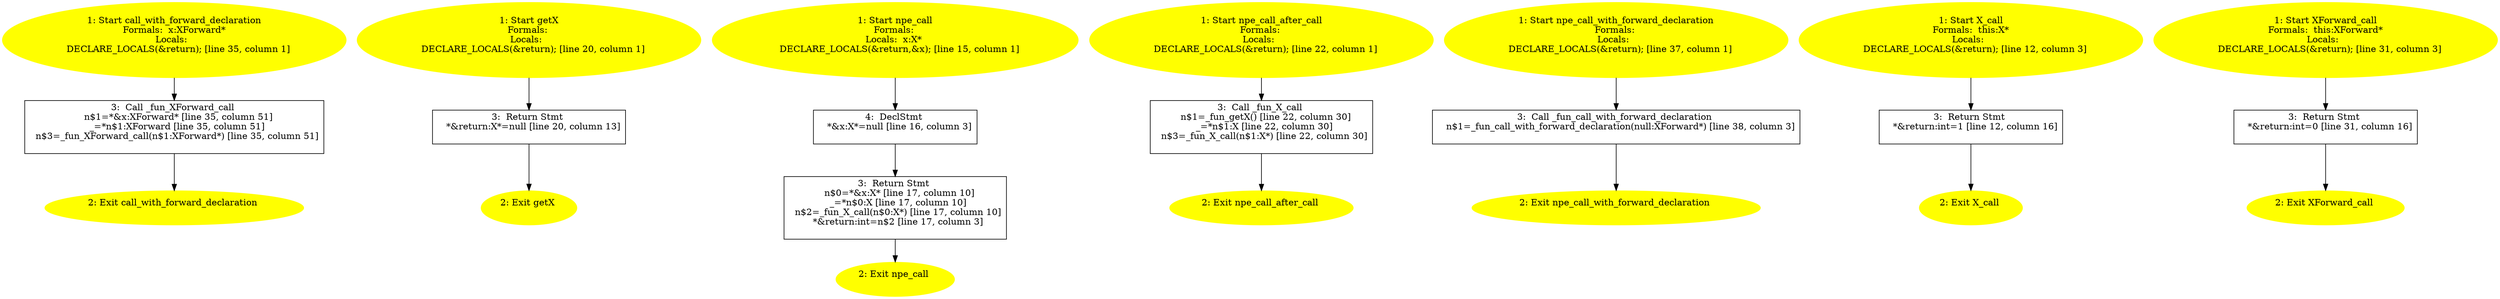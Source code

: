 /* @generated */
digraph cfg {
"call_with_forward_declaration#16178135517860387666.7dab8d0b16e63b8b27f5ae7c5c45a070_1" [label="1: Start call_with_forward_declaration\nFormals:  x:XForward*\nLocals:  \n   DECLARE_LOCALS(&return); [line 35, column 1]\n " color=yellow style=filled]
	

	 "call_with_forward_declaration#16178135517860387666.7dab8d0b16e63b8b27f5ae7c5c45a070_1" -> "call_with_forward_declaration#16178135517860387666.7dab8d0b16e63b8b27f5ae7c5c45a070_3" ;
"call_with_forward_declaration#16178135517860387666.7dab8d0b16e63b8b27f5ae7c5c45a070_2" [label="2: Exit call_with_forward_declaration \n  " color=yellow style=filled]
	

"call_with_forward_declaration#16178135517860387666.7dab8d0b16e63b8b27f5ae7c5c45a070_3" [label="3:  Call _fun_XForward_call \n   n$1=*&x:XForward* [line 35, column 51]\n  _=*n$1:XForward [line 35, column 51]\n  n$3=_fun_XForward_call(n$1:XForward*) [line 35, column 51]\n " shape="box"]
	

	 "call_with_forward_declaration#16178135517860387666.7dab8d0b16e63b8b27f5ae7c5c45a070_3" -> "call_with_forward_declaration#16178135517860387666.7dab8d0b16e63b8b27f5ae7c5c45a070_2" ;
"getX#13708790503777666214.a992c0752db0283a341b47e16da10f48_1" [label="1: Start getX\nFormals: \nLocals:  \n   DECLARE_LOCALS(&return); [line 20, column 1]\n " color=yellow style=filled]
	

	 "getX#13708790503777666214.a992c0752db0283a341b47e16da10f48_1" -> "getX#13708790503777666214.a992c0752db0283a341b47e16da10f48_3" ;
"getX#13708790503777666214.a992c0752db0283a341b47e16da10f48_2" [label="2: Exit getX \n  " color=yellow style=filled]
	

"getX#13708790503777666214.a992c0752db0283a341b47e16da10f48_3" [label="3:  Return Stmt \n   *&return:X*=null [line 20, column 13]\n " shape="box"]
	

	 "getX#13708790503777666214.a992c0752db0283a341b47e16da10f48_3" -> "getX#13708790503777666214.a992c0752db0283a341b47e16da10f48_2" ;
"npe_call#13153501568930109452.8b51ea84ce0a673218a9c81b7ab70538_1" [label="1: Start npe_call\nFormals: \nLocals:  x:X* \n   DECLARE_LOCALS(&return,&x); [line 15, column 1]\n " color=yellow style=filled]
	

	 "npe_call#13153501568930109452.8b51ea84ce0a673218a9c81b7ab70538_1" -> "npe_call#13153501568930109452.8b51ea84ce0a673218a9c81b7ab70538_4" ;
"npe_call#13153501568930109452.8b51ea84ce0a673218a9c81b7ab70538_2" [label="2: Exit npe_call \n  " color=yellow style=filled]
	

"npe_call#13153501568930109452.8b51ea84ce0a673218a9c81b7ab70538_3" [label="3:  Return Stmt \n   n$0=*&x:X* [line 17, column 10]\n  _=*n$0:X [line 17, column 10]\n  n$2=_fun_X_call(n$0:X*) [line 17, column 10]\n  *&return:int=n$2 [line 17, column 3]\n " shape="box"]
	

	 "npe_call#13153501568930109452.8b51ea84ce0a673218a9c81b7ab70538_3" -> "npe_call#13153501568930109452.8b51ea84ce0a673218a9c81b7ab70538_2" ;
"npe_call#13153501568930109452.8b51ea84ce0a673218a9c81b7ab70538_4" [label="4:  DeclStmt \n   *&x:X*=null [line 16, column 3]\n " shape="box"]
	

	 "npe_call#13153501568930109452.8b51ea84ce0a673218a9c81b7ab70538_4" -> "npe_call#13153501568930109452.8b51ea84ce0a673218a9c81b7ab70538_3" ;
"npe_call_after_call#8140813350794705532.fd3a6d06275def8a130284a430f22a3d_1" [label="1: Start npe_call_after_call\nFormals: \nLocals:  \n   DECLARE_LOCALS(&return); [line 22, column 1]\n " color=yellow style=filled]
	

	 "npe_call_after_call#8140813350794705532.fd3a6d06275def8a130284a430f22a3d_1" -> "npe_call_after_call#8140813350794705532.fd3a6d06275def8a130284a430f22a3d_3" ;
"npe_call_after_call#8140813350794705532.fd3a6d06275def8a130284a430f22a3d_2" [label="2: Exit npe_call_after_call \n  " color=yellow style=filled]
	

"npe_call_after_call#8140813350794705532.fd3a6d06275def8a130284a430f22a3d_3" [label="3:  Call _fun_X_call \n   n$1=_fun_getX() [line 22, column 30]\n  _=*n$1:X [line 22, column 30]\n  n$3=_fun_X_call(n$1:X*) [line 22, column 30]\n " shape="box"]
	

	 "npe_call_after_call#8140813350794705532.fd3a6d06275def8a130284a430f22a3d_3" -> "npe_call_after_call#8140813350794705532.fd3a6d06275def8a130284a430f22a3d_2" ;
"npe_call_with_forward_declaration#12046983290123510130.5e902eb9a8f96f74e83d527b422bd861_1" [label="1: Start npe_call_with_forward_declaration\nFormals: \nLocals:  \n   DECLARE_LOCALS(&return); [line 37, column 1]\n " color=yellow style=filled]
	

	 "npe_call_with_forward_declaration#12046983290123510130.5e902eb9a8f96f74e83d527b422bd861_1" -> "npe_call_with_forward_declaration#12046983290123510130.5e902eb9a8f96f74e83d527b422bd861_3" ;
"npe_call_with_forward_declaration#12046983290123510130.5e902eb9a8f96f74e83d527b422bd861_2" [label="2: Exit npe_call_with_forward_declaration \n  " color=yellow style=filled]
	

"npe_call_with_forward_declaration#12046983290123510130.5e902eb9a8f96f74e83d527b422bd861_3" [label="3:  Call _fun_call_with_forward_declaration \n   n$1=_fun_call_with_forward_declaration(null:XForward*) [line 38, column 3]\n " shape="box"]
	

	 "npe_call_with_forward_declaration#12046983290123510130.5e902eb9a8f96f74e83d527b422bd861_3" -> "npe_call_with_forward_declaration#12046983290123510130.5e902eb9a8f96f74e83d527b422bd861_2" ;
"call#X#(5770224879682844394).d055b894c8e89eaff4b8d412706da082_1" [label="1: Start X_call\nFormals:  this:X*\nLocals:  \n   DECLARE_LOCALS(&return); [line 12, column 3]\n " color=yellow style=filled]
	

	 "call#X#(5770224879682844394).d055b894c8e89eaff4b8d412706da082_1" -> "call#X#(5770224879682844394).d055b894c8e89eaff4b8d412706da082_3" ;
"call#X#(5770224879682844394).d055b894c8e89eaff4b8d412706da082_2" [label="2: Exit X_call \n  " color=yellow style=filled]
	

"call#X#(5770224879682844394).d055b894c8e89eaff4b8d412706da082_3" [label="3:  Return Stmt \n   *&return:int=1 [line 12, column 16]\n " shape="box"]
	

	 "call#X#(5770224879682844394).d055b894c8e89eaff4b8d412706da082_3" -> "call#X#(5770224879682844394).d055b894c8e89eaff4b8d412706da082_2" ;
"call#XForward#(12704523141681064974).3ad3a0c1410d3c3ebc30a3c69ad91790_1" [label="1: Start XForward_call\nFormals:  this:XForward*\nLocals:  \n   DECLARE_LOCALS(&return); [line 31, column 3]\n " color=yellow style=filled]
	

	 "call#XForward#(12704523141681064974).3ad3a0c1410d3c3ebc30a3c69ad91790_1" -> "call#XForward#(12704523141681064974).3ad3a0c1410d3c3ebc30a3c69ad91790_3" ;
"call#XForward#(12704523141681064974).3ad3a0c1410d3c3ebc30a3c69ad91790_2" [label="2: Exit XForward_call \n  " color=yellow style=filled]
	

"call#XForward#(12704523141681064974).3ad3a0c1410d3c3ebc30a3c69ad91790_3" [label="3:  Return Stmt \n   *&return:int=0 [line 31, column 16]\n " shape="box"]
	

	 "call#XForward#(12704523141681064974).3ad3a0c1410d3c3ebc30a3c69ad91790_3" -> "call#XForward#(12704523141681064974).3ad3a0c1410d3c3ebc30a3c69ad91790_2" ;
}
